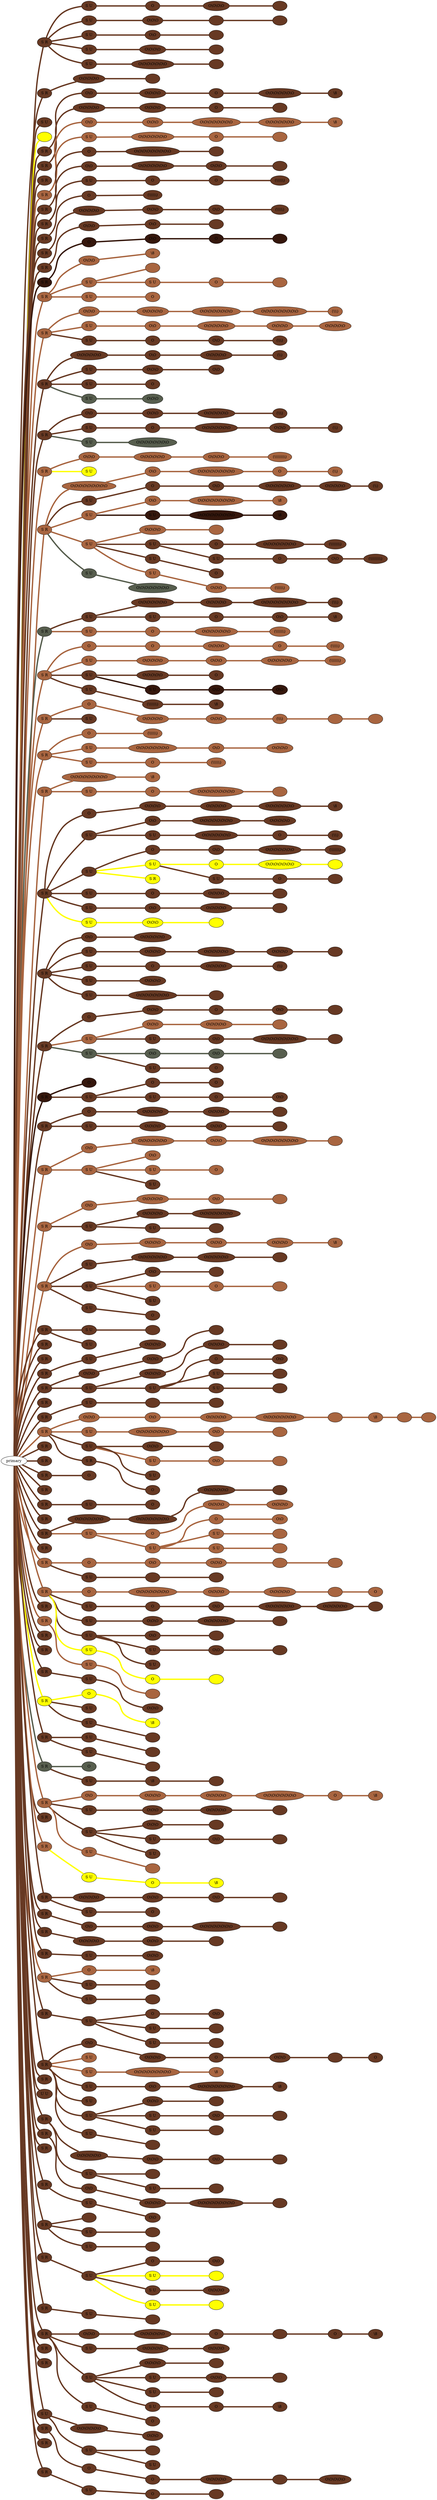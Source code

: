graph {
 graph [rankdir=LR]
"primary" -- "1" [penwidth=5,color="#673923"]
"1" [label="S R", style=filled, fillcolor="#673923"]
"1" -- "1s1" [penwidth=5,color="#673923"]
"1s1" [label="S U", style=filled, fillcolor="#673923"]
"1s1" -- "1s1:0" [penwidth=5,color="#673923"]
"1s1:0" [label="O", style=filled, fillcolor="#673923"]
"1s1:0" -- "1s1:1" [penwidth=5,color="#673923"]
"1s1:1" [label="O\\O\\O\\O", style=filled, fillcolor="#673923"]
"1s1:1" -- "1s1:2" [penwidth=5,color="#673923"]
"1s1:2" [label="", style=filled, fillcolor="#673923"]
"1" -- "1s2" [penwidth=5,color="#673923"]
"1s2" [label="S U", style=filled, fillcolor="#673923"]
"1s2" -- "1s2:0" [penwidth=5,color="#673923"]
"1s2:0" [label="O\\O\\O", style=filled, fillcolor="#673923"]
"1s2:0" -- "1s2:1" [penwidth=5,color="#673923"]
"1s2:1" [label="", style=filled, fillcolor="#673923"]
"1s2:1" -- "1s2:2" [penwidth=5,color="#673923"]
"1s2:2" [label="", style=filled, fillcolor="#673923"]
"1" -- "1s3" [penwidth=5,color="#673923"]
"1s3" [label="S U", style=filled, fillcolor="#673923"]
"1s3" -- "1s3:0" [penwidth=5,color="#673923"]
"1s3:0" [label="O\\O", style=filled, fillcolor="#673923"]
"1s3:0" -- "1s3:1" [penwidth=5,color="#673923"]
"1s3:1" [label="", style=filled, fillcolor="#673923"]
"1" -- "1s4" [penwidth=5,color="#673923"]
"1s4" [label="S U", style=filled, fillcolor="#673923"]
"1s4" -- "1s4:0" [penwidth=5,color="#673923"]
"1s4:0" [label="O\\O\\O\\O", style=filled, fillcolor="#673923"]
"1s4:0" -- "1s4:1" [penwidth=5,color="#673923"]
"1s4:1" [label="", style=filled, fillcolor="#673923"]
"1" -- "1s5" [penwidth=5,color="#673923"]
"1s5" [label="S U", style=filled, fillcolor="#673923"]
"1s5" -- "1s5:0" [penwidth=5,color="#673923"]
"1s5:0" [label="O\\O\\O\\O\\O\\O\\O", style=filled, fillcolor="#673923"]
"1s5:0" -- "1s5:1" [penwidth=5,color="#673923"]
"1s5:1" [label="", style=filled, fillcolor="#673923"]
"primary" -- "2" [penwidth=5,color="#673923"]
"2" [label="S R", style=filled, fillcolor="#673923"]
"2" -- "2:0" [penwidth=5,color="#673923"]
"2:0" [label="O\\O\\O\\O\\O", style=filled, fillcolor="#673923"]
"2:0" -- "2:1" [penwidth=5,color="#673923"]
"2:1" [label="", style=filled, fillcolor="#673923"]
"primary" -- "3" [penwidth=5,color="#673923"]
"3" [label="S U", style=filled, fillcolor="#673923"]
"primary" -- "K1" [penwidth=5,color=yellow]
"K1" [label=" ", style=filled, fillcolor=yellow]
"primary" -- "4" [penwidth=5,color="#673923"]
"4" [label="S R", style=filled, fillcolor="#673923"]
"4" -- "4:0" [penwidth=5,color="#673923"]
"4:0" [label="O\\O", style=filled, fillcolor="#673923"]
"4:0" -- "4:1" [penwidth=5,color="#673923"]
"4:1" [label="O\\O\\O\\O", style=filled, fillcolor="#673923"]
"4:1" -- "4:2" [penwidth=5,color="#673923"]
"4:2" [label="O", style=filled, fillcolor="#673923"]
"4:2" -- "4:3" [penwidth=5,color="#673923"]
"4:3" [label="O\\O\\O\\O\\O\\O\\O", style=filled, fillcolor="#673923"]
"4:3" -- "4:4" [penwidth=5,color="#673923"]
"4:4" [label="\\8", style=filled, fillcolor="#673923"]
"primary" -- "5" [penwidth=5,color="#673923"]
"5" [label="S R", style=filled, fillcolor="#673923"]
"5" -- "5:0" [penwidth=5,color="#673923"]
"5:0" [label="O\\O\\O\\O\\O", style=filled, fillcolor="#673923"]
"5:0" -- "5:1" [penwidth=5,color="#673923"]
"5:1" [label="O\\O\\O\\O", style=filled, fillcolor="#673923"]
"5:1" -- "5:2" [penwidth=5,color="#673923"]
"5:2" [label="O", style=filled, fillcolor="#673923"]
"5:2" -- "5:3" [penwidth=5,color="#673923"]
"5:3" [label="", style=filled, fillcolor="#673923"]
"primary" -- "6" [penwidth=5,color="#673923"]
"6" [label="S R", style=filled, fillcolor="#673923"]
"primary" -- "7" [penwidth=5,color="#A86540"]
"7" [label="S R", style=filled, fillcolor="#A86540"]
"7" -- "7:0" [penwidth=5,color="#A86540"]
"7:0" [label="O\\O", style=filled, fillcolor="#A86540"]
"7:0" -- "7:1" [penwidth=5,color="#A86540"]
"7:1" [label="O\\O\\O", style=filled, fillcolor="#A86540"]
"7:1" -- "7:2" [penwidth=5,color="#A86540"]
"7:2" [label="O\\O\\O\\O\\O\\O\\O\\O", style=filled, fillcolor="#A86540"]
"7:2" -- "7:3" [penwidth=5,color="#A86540"]
"7:3" [label="O\\O\\O\\O\\O\\O\\O", style=filled, fillcolor="#A86540"]
"7:3" -- "7:4" [penwidth=5,color="#A86540"]
"7:4" [label="\\8", style=filled, fillcolor="#A86540"]
"7" -- "7s1" [penwidth=5,color="#A86540"]
"7s1" [label="S U", style=filled, fillcolor="#A86540"]
"7s1" -- "7s1:0" [penwidth=5,color="#A86540"]
"7s1:0" [label="O\\O\\O\\O\\O\\O\\O", style=filled, fillcolor="#A86540"]
"7s1:0" -- "7s1:1" [penwidth=5,color="#A86540"]
"7s1:1" [label="O", style=filled, fillcolor="#A86540"]
"7s1:1" -- "7s1:2" [penwidth=5,color="#A86540"]
"7s1:2" [label="", style=filled, fillcolor="#A86540"]
"primary" -- "8" [penwidth=5,color="#673923"]
"8" [label="S R", style=filled, fillcolor="#673923"]
"8" -- "8:0" [penwidth=5,color="#673923"]
"8:0" [label="O", style=filled, fillcolor="#673923"]
"8:0" -- "8:1" [penwidth=5,color="#673923"]
"8:1" [label="O\\O\\O\\O\\O\\O\\O\\O\\O", style=filled, fillcolor="#673923"]
"8:1" -- "8:2" [penwidth=5,color="#673923"]
"8:2" [label="", style=filled, fillcolor="#673923"]
"primary" -- "9" [penwidth=5,color="#673923"]
"9" [label="S R", style=filled, fillcolor="#673923"]
"9" -- "9:0" [penwidth=5,color="#673923"]
"9:0" [label="O\\O", style=filled, fillcolor="#673923"]
"9:0" -- "9:1" [penwidth=5,color="#673923"]
"9:1" [label="O\\O\\O\\O\\O\\O\\O", style=filled, fillcolor="#673923"]
"9:1" -- "9:2" [penwidth=5,color="#673923"]
"9:2" [label="O\\O\\O", style=filled, fillcolor="#673923"]
"9:2" -- "9:3" [penwidth=5,color="#673923"]
"9:3" [label="", style=filled, fillcolor="#673923"]
"9" -- "9s1" [penwidth=5,color="#673923"]
"9s1" [label="S U", style=filled, fillcolor="#673923"]
"9s1" -- "9s1:0" [penwidth=5,color="#673923"]
"9s1:0" [label="O", style=filled, fillcolor="#673923"]
"9s1:0" -- "9s1:1" [penwidth=5,color="#673923"]
"9s1:1" [label="O", style=filled, fillcolor="#673923"]
"9s1:1" -- "9s1:2" [penwidth=5,color="#673923"]
"9s1:2" [label="(\\\\\\\\\\\\)", style=filled, fillcolor="#673923"]
"primary" -- "10" [penwidth=5,color="#673923"]
"10" [label="S R", style=filled, fillcolor="#673923"]
"10" -- "10:0" [penwidth=5,color="#673923"]
"10:0" [label="O", style=filled, fillcolor="#673923"]
"10:0" -- "10:1" [penwidth=5,color="#673923"]
"10:1" [label="(\\\\\\\\\\\\)", style=filled, fillcolor="#673923"]
"primary" -- "11" [penwidth=5,color="#673923"]
"11" [label="S R", style=filled, fillcolor="#673923"]
"11" -- "11:0" [penwidth=5,color="#673923"]
"11:0" [label="O\\O\\O\\O\\O", style=filled, fillcolor="#673923"]
"11:0" -- "11:1" [penwidth=5,color="#673923"]
"11:1" [label="O\\O\\O", style=filled, fillcolor="#673923"]
"11:1" -- "11:2" [penwidth=5,color="#673923"]
"11:2" [label="O\\O", style=filled, fillcolor="#673923"]
"11:2" -- "11:3" [penwidth=5,color="#673923"]
"11:3" [label="(\\\\\\\\\\)", style=filled, fillcolor="#673923"]
"primary" -- "12" [penwidth=5,color="#673923"]
"12" [label="S R", style=filled, fillcolor="#673923"]
"12" -- "12:0" [penwidth=5,color="#673923"]
"12:0" [label="O\\O\\O", style=filled, fillcolor="#673923"]
"12:0" -- "12:1" [penwidth=5,color="#673923"]
"12:1" [label="O\\O", style=filled, fillcolor="#673923"]
"12:1" -- "12:2" [penwidth=5,color="#673923"]
"12:2" [label="", style=filled, fillcolor="#673923"]
"primary" -- "13" [penwidth=5,color="#35170C"]
"13" [label="S R", style=filled, fillcolor="#35170C"]
"13" -- "13:0" [penwidth=5,color="#35170C"]
"13:0" [label="O", style=filled, fillcolor="#35170C"]
"13:0" -- "13:1" [penwidth=5,color="#35170C"]
"13:1" [label="O\\O", style=filled, fillcolor="#35170C"]
"13:1" -- "13:2" [penwidth=5,color="#35170C"]
"13:2" [label="O", style=filled, fillcolor="#35170C"]
"13:2" -- "13:3" [penwidth=5,color="#35170C"]
"13:3" [label="", style=filled, fillcolor="#35170C"]
"primary" -- "14" [penwidth=5,color="#A86540"]
"14" [label="S R", style=filled, fillcolor="#A86540"]
"14" -- "14:0" [penwidth=5,color="#A86540"]
"14:0" [label="O\\O\\O", style=filled, fillcolor="#A86540"]
"14:0" -- "14:1" [penwidth=5,color="#A86540"]
"14:1" [label="\\8", style=filled, fillcolor="#A86540"]
"14" -- "14s1" [penwidth=5,color="#A86540"]
"14s1" [label="S U", style=filled, fillcolor="#A86540"]
"14s1" -- "14s1:0" [penwidth=5,color="#A86540"]
"14s1:0" [label="", style=filled, fillcolor="#A86540"]
"14s1" -- "14s1s1" [penwidth=5,color="#A86540"]
"14s1s1" [label="S U", style=filled, fillcolor="#A86540"]
"14s1s1" -- "14s1s1:0" [penwidth=5,color="#A86540"]
"14s1s1:0" [label="O", style=filled, fillcolor="#A86540"]
"14s1s1:0" -- "14s1s1:1" [penwidth=5,color="#A86540"]
"14s1s1:1" [label="", style=filled, fillcolor="#A86540"]
"14" -- "14s2" [penwidth=5,color="#A86540"]
"14s2" [label="S U", style=filled, fillcolor="#A86540"]
"14s2" -- "14s2:0" [penwidth=5,color="#A86540"]
"14s2:0" [label="O", style=filled, fillcolor="#A86540"]
"primary" -- "15" [penwidth=5,color="#A86540"]
"15" [label="S R", style=filled, fillcolor="#A86540"]
"15" -- "15:0" [penwidth=5,color="#A86540"]
"15:0" [label="O\\O\\O", style=filled, fillcolor="#A86540"]
"15:0" -- "15:1" [penwidth=5,color="#A86540"]
"15:1" [label="O\\O\\O\\O\\O", style=filled, fillcolor="#A86540"]
"15:1" -- "15:2" [penwidth=5,color="#A86540"]
"15:2" [label="O\\O\\O\\O\\O\\O\\O\\O", style=filled, fillcolor="#A86540"]
"15:2" -- "15:3" [penwidth=5,color="#A86540"]
"15:3" [label="O\\O\\O\\O\\O\\O\\O\\O\\O", style=filled, fillcolor="#A86540"]
"15:3" -- "15:4" [penwidth=5,color="#A86540"]
"15:4" [label="(\\\\\\)", style=filled, fillcolor="#A86540"]
"15" -- "15s1" [penwidth=5,color="#A86540"]
"15s1" [label="S U", style=filled, fillcolor="#A86540"]
"15s1" -- "15s1:0" [penwidth=5,color="#A86540"]
"15s1:0" [label="O\\O", style=filled, fillcolor="#A86540"]
"15s1:0" -- "15s1:1" [penwidth=5,color="#A86540"]
"15s1:1" [label="O\\O\\O\\O\\O\\O", style=filled, fillcolor="#A86540"]
"15s1:1" -- "15s1:2" [penwidth=5,color="#A86540"]
"15s1:2" [label="O\\O\\O\\O", style=filled, fillcolor="#A86540"]
"15s1:2" -- "15s1:3" [penwidth=5,color="#A86540"]
"15s1:3" [label="O\\O\\O\\O\\O", style=filled, fillcolor="#A86540"]
"15" -- "15s2" [penwidth=5,color="#673923"]
"15s2" [label="S U", style=filled, fillcolor="#673923"]
"15s2" -- "15s2:0" [penwidth=5,color="#673923"]
"15s2:0" [label="O", style=filled, fillcolor="#673923"]
"15s2:0" -- "15s2:1" [penwidth=5,color="#673923"]
"15s2:1" [label="O\\O", style=filled, fillcolor="#673923"]
"15s2:1" -- "15s2:2" [penwidth=5,color="#673923"]
"15s2:2" [label="(\\\\\\)", style=filled, fillcolor="#673923"]
"primary" -- "16" [penwidth=5,color="#673923"]
"16" [label="S R", style=filled, fillcolor="#673923"]
"16" -- "16:0" [penwidth=5,color="#673923"]
"16:0" [label="O\\O\\O\\O\\O\\O", style=filled, fillcolor="#673923"]
"16:0" -- "16:1" [penwidth=5,color="#673923"]
"16:1" [label="O\\O", style=filled, fillcolor="#673923"]
"16:1" -- "16:2" [penwidth=5,color="#673923"]
"16:2" [label="O\\O\\O\\O\\O", style=filled, fillcolor="#673923"]
"16:2" -- "16:3" [penwidth=5,color="#673923"]
"16:3" [label="(\\\\)", style=filled, fillcolor="#673923"]
"16" -- "16s1" [penwidth=5,color="#673923"]
"16s1" [label="S U", style=filled, fillcolor="#673923"]
"16s1" -- "16s1:0" [penwidth=5,color="#673923"]
"16s1:0" [label="O\\O\\O", style=filled, fillcolor="#673923"]
"16s1:0" -- "16s1:1" [penwidth=5,color="#673923"]
"16s1:1" [label="O\\O", style=filled, fillcolor="#673923"]
"16" -- "16s2" [penwidth=5,color="#673923"]
"16s2" [label="S U", style=filled, fillcolor="#673923"]
"16s2" -- "16s2:0" [penwidth=5,color="#673923"]
"16s2:0" [label="O", style=filled, fillcolor="#673923"]
"16" -- "16s3" [penwidth=5,color="#575E4E"]
"16s3" [label="S U", style=filled, fillcolor="#575E4E"]
"16s3" -- "16s3:0" [penwidth=5,color="#575E4E"]
"16s3:0" [label="O\\O\\O", style=filled, fillcolor="#575E4E"]
"primary" -- "17" [penwidth=5,color="#673923"]
"17" [label="S R", style=filled, fillcolor="#673923"]
"17" -- "17:0" [penwidth=5,color="#673923"]
"17:0" [label="O\\O", style=filled, fillcolor="#673923"]
"17:0" -- "17:1" [penwidth=5,color="#673923"]
"17:1" [label="O\\O\\O", style=filled, fillcolor="#673923"]
"17:1" -- "17:2" [penwidth=5,color="#673923"]
"17:2" [label="O\\O\\O\\O\\O\\O", style=filled, fillcolor="#673923"]
"17:2" -- "17:3" [penwidth=5,color="#673923"]
"17:3" [label="(\\\\\\)", style=filled, fillcolor="#673923"]
"17" -- "17s1" [penwidth=5,color="#673923"]
"17s1" [label="S U", style=filled, fillcolor="#673923"]
"17s1" -- "17s1:0" [penwidth=5,color="#673923"]
"17s1:0" [label="O", style=filled, fillcolor="#673923"]
"17s1:0" -- "17s1:1" [penwidth=5,color="#673923"]
"17s1:1" [label="O\\O\\O\\O\\O\\O\\O", style=filled, fillcolor="#673923"]
"17s1:1" -- "17s1:2" [penwidth=5,color="#673923"]
"17s1:2" [label="O\\O\\O", style=filled, fillcolor="#673923"]
"17s1:2" -- "17s1:3" [penwidth=5,color="#673923"]
"17s1:3" [label="(\\\\)", style=filled, fillcolor="#673923"]
"17" -- "17s2" [penwidth=5,color="#575E4E"]
"17s2" [label="S U", style=filled, fillcolor="#575E4E"]
"17s2" -- "17s2:0" [penwidth=5,color="#575E4E"]
"17s2:0" [label="O\\O\\O\\O\\O\\O\\O\\O", style=filled, fillcolor="#575E4E"]
"primary" -- "18" [penwidth=5,color="#A86540"]
"18" [label="S R", style=filled, fillcolor="#A86540"]
"18" -- "18:0" [penwidth=5,color="#A86540"]
"18:0" [label="O\\O\\O", style=filled, fillcolor="#A86540"]
"18:0" -- "18:1" [penwidth=5,color="#A86540"]
"18:1" [label="O\\O\\O\\O\\O\\O", style=filled, fillcolor="#A86540"]
"18:1" -- "18:2" [penwidth=5,color="#A86540"]
"18:2" [label="O\\O\\O\\O", style=filled, fillcolor="#A86540"]
"18:2" -- "18:3" [penwidth=5,color="#A86540"]
"18:3" [label="(\\\\\\\\\\\\\\\\\\)", style=filled, fillcolor="#A86540"]
"18" -- "18s1" [penwidth=5,color=yellow]
"18s1" [label="S U", style=filled, fillcolor=yellow]
"primary" -- "19" [penwidth=5,color="#A86540"]
"19" [label="S R", style=filled, fillcolor="#A86540"]
"19" -- "19:0" [penwidth=5,color="#A86540"]
"19:0" [label="O\\O\\O\\O\\O\\O\\O\\O\\O", style=filled, fillcolor="#A86540"]
"19:0" -- "19:1" [penwidth=5,color="#A86540"]
"19:1" [label="O\\O", style=filled, fillcolor="#A86540"]
"19:1" -- "19:2" [penwidth=5,color="#A86540"]
"19:2" [label="O\\O\\O\\O\\O\\O\\O\\O\\O", style=filled, fillcolor="#A86540"]
"19:2" -- "19:3" [penwidth=5,color="#A86540"]
"19:3" [label="O", style=filled, fillcolor="#A86540"]
"19:3" -- "19:4" [penwidth=5,color="#A86540"]
"19:4" [label="(\\\\)", style=filled, fillcolor="#A86540"]
"19" -- "19s1" [penwidth=5,color="#673923"]
"19s1" [label="S U", style=filled, fillcolor="#673923"]
"19s1" -- "19s1:0" [penwidth=5,color="#673923"]
"19s1:0" [label="O", style=filled, fillcolor="#673923"]
"19s1:0" -- "19s1:1" [penwidth=5,color="#673923"]
"19s1:1" [label="O\\O", style=filled, fillcolor="#673923"]
"19s1:1" -- "19s1:2" [penwidth=5,color="#673923"]
"19s1:2" [label="O\\O\\O\\O\\O\\O\\O", style=filled, fillcolor="#673923"]
"19s1:2" -- "19s1:3" [penwidth=5,color="#673923"]
"19s1:3" [label="O\\O\\O\\O\\O", style=filled, fillcolor="#673923"]
"19s1:3" -- "19s1:4" [penwidth=5,color="#673923"]
"19s1:4" [label="(\\\\)", style=filled, fillcolor="#673923"]
"19" -- "19s2" [penwidth=5,color="#A86540"]
"19s2" [label="S U", style=filled, fillcolor="#A86540"]
"19s2" -- "19s2:0" [penwidth=5,color="#A86540"]
"19s2:0" [label="O\\O", style=filled, fillcolor="#A86540"]
"19s2:0" -- "19s2:1" [penwidth=5,color="#A86540"]
"19s2:1" [label="O\\O\\O\\O\\O\\O\\O\\O\\O", style=filled, fillcolor="#A86540"]
"19s2:1" -- "19s2:2" [penwidth=5,color="#A86540"]
"19s2:2" [label="\\8", style=filled, fillcolor="#A86540"]
"19s2" -- "19s2s1" [penwidth=5,color="#35170C"]
"19s2s1" [label="S U", style=filled, fillcolor="#35170C"]
"19s2s1" -- "19s2s1:0" [penwidth=5,color="#35170C"]
"19s2s1:0" [label="O\\O\\O\\O\\O\\O\\O\\O\\O", style=filled, fillcolor="#35170C"]
"19s2s1:0" -- "19s2s1:1" [penwidth=5,color="#35170C"]
"19s2s1:1" [label="\\8", style=filled, fillcolor="#35170C"]
"19" -- "19s3" [penwidth=5,color="#A86540"]
"19s3" [label="S U", style=filled, fillcolor="#A86540"]
"19s3" -- "19s3:0" [penwidth=5,color="#A86540"]
"19s3:0" [label="O\\O\\O\\O", style=filled, fillcolor="#A86540"]
"19s3:0" -- "19s3:1" [penwidth=5,color="#A86540"]
"19s3:1" [label="", style=filled, fillcolor="#A86540"]
"19s3" -- "19s3s1" [penwidth=5,color="#673923"]
"19s3s1" [label="S U", style=filled, fillcolor="#673923"]
"19s3s1" -- "19s3s1:0" [penwidth=5,color="#673923"]
"19s3s1:0" [label="O", style=filled, fillcolor="#673923"]
"19s3s1:0" -- "19s3s1:1" [penwidth=5,color="#673923"]
"19s3s1:1" [label="O\\O\\O\\O\\O\\O\\O\\O", style=filled, fillcolor="#673923"]
"19s3s1:1" -- "19s3s1:2" [penwidth=5,color="#673923"]
"19s3s1:2" [label="(\\\\\\\\\\\\\\\\)", style=filled, fillcolor="#673923"]
"19s3s1" -- "19s3s1s1" [penwidth=5,color="#673923"]
"19s3s1s1" [label="S U", style=filled, fillcolor="#673923"]
"19s3s1s1" -- "19s3s1s1:0" [penwidth=5,color="#673923"]
"19s3s1s1:0" [label="O", style=filled, fillcolor="#673923"]
"19s3s1s1:0" -- "19s3s1s1:1" [penwidth=5,color="#673923"]
"19s3s1s1:1" [label="O\\O", style=filled, fillcolor="#673923"]
"19s3s1s1:1" -- "19s3s1s1:2" [penwidth=5,color="#673923"]
"19s3s1s1:2" [label="(\\\\\\\\\\\\\\\\\\)", style=filled, fillcolor="#673923"]
"19s3" -- "19s3s2" [penwidth=5,color="#673923"]
"19s3s2" [label="S U", style=filled, fillcolor="#673923"]
"19s3s2" -- "19s3s2:0" [penwidth=5,color="#673923"]
"19s3s2:0" [label="O", style=filled, fillcolor="#673923"]
"19s3" -- "19s3s3" [penwidth=5,color="#A86540"]
"19s3s3" [label="S U", style=filled, fillcolor="#A86540"]
"19s3s3" -- "19s3s3:0" [penwidth=5,color="#A86540"]
"19s3s3:0" [label="O\\O\\O", style=filled, fillcolor="#A86540"]
"19s3s3:0" -- "19s3s3:1" [penwidth=5,color="#A86540"]
"19s3s3:1" [label="(\\\\\\\\\\\\)", style=filled, fillcolor="#A86540"]
"19" -- "19s4" [penwidth=5,color="#575E4E"]
"19s4" [label="S U", style=filled, fillcolor="#575E4E"]
"19s4" -- "19s4:0" [penwidth=5,color="#575E4E"]
"19s4:0" [label="O\\O\\O\\O\\O\\O\\O\\O", style=filled, fillcolor="#575E4E"]
"primary" -- "20" [penwidth=5,color="#575E4E"]
"20" [label="S R", style=filled, fillcolor="#575E4E"]
"20" -- "20s1" [penwidth=5,color="#673923"]
"20s1" [label="S U", style=filled, fillcolor="#673923"]
"20s1" -- "20s1:0" [penwidth=5,color="#673923"]
"20s1:0" [label="O\\O\\O\\O\\O\\O\\O", style=filled, fillcolor="#673923"]
"20s1:0" -- "20s1:1" [penwidth=5,color="#673923"]
"20s1:1" [label="O\\O\\O\\O\\O", style=filled, fillcolor="#673923"]
"20s1:1" -- "20s1:2" [penwidth=5,color="#673923"]
"20s1:2" [label="O\\O\\O\\O\\O\\O\\O\\O\\O", style=filled, fillcolor="#673923"]
"20s1:2" -- "20s1:3" [penwidth=5,color="#673923"]
"20s1:3" [label="(\\\\\\)", style=filled, fillcolor="#673923"]
"20s1" -- "20s1s1" [penwidth=5,color="#673923"]
"20s1s1" [label="S U", style=filled, fillcolor="#673923"]
"20s1s1" -- "20s1s1:0" [penwidth=5,color="#673923"]
"20s1s1:0" [label="O", style=filled, fillcolor="#673923"]
"20s1s1:0" -- "20s1s1:1" [penwidth=5,color="#673923"]
"20s1s1:1" [label="O\\O", style=filled, fillcolor="#673923"]
"20s1s1:1" -- "20s1s1:2" [penwidth=5,color="#673923"]
"20s1s1:2" [label="\\8", style=filled, fillcolor="#673923"]
"20" -- "20s2" [penwidth=5,color="#A86540"]
"20s2" [label="S U", style=filled, fillcolor="#A86540"]
"20s2" -- "20s2:0" [penwidth=5,color="#A86540"]
"20s2:0" [label="O", style=filled, fillcolor="#A86540"]
"20s2:0" -- "20s2:1" [penwidth=5,color="#A86540"]
"20s2:1" [label="O\\O\\O\\O\\O\\O\\O", style=filled, fillcolor="#A86540"]
"20s2:1" -- "20s2:2" [penwidth=5,color="#A86540"]
"20s2:2" [label="(\\\\\\\\\\\\\\)", style=filled, fillcolor="#A86540"]
"primary" -- "21" [penwidth=5,color="#A86540"]
"21" [label="S R", style=filled, fillcolor="#A86540"]
"21" -- "21:0" [penwidth=5,color="#A86540"]
"21:0" [label="O", style=filled, fillcolor="#A86540"]
"21:0" -- "21:1" [penwidth=5,color="#A86540"]
"21:1" [label="O", style=filled, fillcolor="#A86540"]
"21:1" -- "21:2" [penwidth=5,color="#A86540"]
"21:2" [label="O\\O\\O\\O", style=filled, fillcolor="#A86540"]
"21:2" -- "21:3" [penwidth=5,color="#A86540"]
"21:3" [label="O", style=filled, fillcolor="#A86540"]
"21:3" -- "21:4" [penwidth=5,color="#A86540"]
"21:4" [label="(\\\\\\\\\\)", style=filled, fillcolor="#A86540"]
"21" -- "21s1" [penwidth=5,color="#A86540"]
"21s1" [label="S U", style=filled, fillcolor="#A86540"]
"21s1" -- "21s1:0" [penwidth=5,color="#A86540"]
"21s1:0" [label="O\\O\\O\\O\\O", style=filled, fillcolor="#A86540"]
"21s1:0" -- "21s1:1" [penwidth=5,color="#A86540"]
"21s1:1" [label="O\\O\\O", style=filled, fillcolor="#A86540"]
"21s1:1" -- "21s1:2" [penwidth=5,color="#A86540"]
"21s1:2" [label="O\\O\\O\\O\\O\\O", style=filled, fillcolor="#A86540"]
"21s1:2" -- "21s1:3" [penwidth=5,color="#A86540"]
"21s1:3" [label="(\\\\\\\\\\\\\\)", style=filled, fillcolor="#A86540"]
"21" -- "21s2" [penwidth=5,color="#673923"]
"21s2" [label="S U", style=filled, fillcolor="#673923"]
"21s2" -- "21s2:0" [penwidth=5,color="#673923"]
"21s2:0" [label="O\\O\\O\\O\\O", style=filled, fillcolor="#673923"]
"21s2:0" -- "21s2:1" [penwidth=5,color="#673923"]
"21s2:1" [label="O", style=filled, fillcolor="#673923"]
"21s2" -- "21s2s1" [penwidth=5,color="#35170C"]
"21s2s1" [label="S U", style=filled, fillcolor="#35170C"]
"21s2s1" -- "21s2s1:0" [penwidth=5,color="#35170C"]
"21s2s1:0" [label="O\\O", style=filled, fillcolor="#35170C"]
"21s2s1:0" -- "21s2s1:1" [penwidth=5,color="#35170C"]
"21s2s1:1" [label="O\\O", style=filled, fillcolor="#35170C"]
"21" -- "21s3" [penwidth=5,color="#673923"]
"21s3" [label="S U", style=filled, fillcolor="#673923"]
"21s3" -- "21s3:0" [penwidth=5,color="#673923"]
"21s3:0" [label="(\\\\\\\\\\\\\\)", style=filled, fillcolor="#673923"]
"21s3:0" -- "21s3:1" [penwidth=5,color="#673923"]
"21s3:1" [label="\\8", style=filled, fillcolor="#673923"]
"primary" -- "22" [penwidth=5,color="#A86540"]
"22" [label="S R", style=filled, fillcolor="#A86540"]
"22" -- "22:0" [penwidth=5,color="#A86540"]
"22:0" [label="O", style=filled, fillcolor="#A86540"]
"22:0" -- "22:1" [penwidth=5,color="#A86540"]
"22:1" [label="O\\O\\O\\O\\O", style=filled, fillcolor="#A86540"]
"22:1" -- "22:2" [penwidth=5,color="#A86540"]
"22:2" [label="O\\O\\O", style=filled, fillcolor="#A86540"]
"22:2" -- "22:3" [penwidth=5,color="#A86540"]
"22:3" [label="(\\\\\\)", style=filled, fillcolor="#A86540"]
"22:3" -- "22:4" [penwidth=5,color="#A86540"]
"22:4" [label="", style=filled, fillcolor="#A86540"]
"22:4" -- "22:5" [penwidth=5,color="#A86540"]
"22:5" [label="", style=filled, fillcolor="#A86540"]
"22" -- "22s1" [penwidth=5,color="#673923"]
"22s1" [label="S U", style=filled, fillcolor="#673923"]
"primary" -- "23" [penwidth=5,color="#A86540"]
"23" [label="S R", style=filled, fillcolor="#A86540"]
"23" -- "23:0" [penwidth=5,color="#A86540"]
"23:0" [label="O", style=filled, fillcolor="#A86540"]
"23:0" -- "23:1" [penwidth=5,color="#A86540"]
"23:1" [label="(\\\\\\\\\\\\)", style=filled, fillcolor="#A86540"]
"23" -- "23s1" [penwidth=5,color="#A86540"]
"23s1" [label="S U", style=filled, fillcolor="#A86540"]
"23s1" -- "23s1:0" [penwidth=5,color="#A86540"]
"23s1:0" [label="O\\O\\O\\O\\O\\O\\O\\O", style=filled, fillcolor="#A86540"]
"23s1:0" -- "23s1:1" [penwidth=5,color="#A86540"]
"23s1:1" [label="O\\O", style=filled, fillcolor="#A86540"]
"23s1:1" -- "23s1:2" [penwidth=5,color="#A86540"]
"23s1:2" [label="O\\O\\O\\O", style=filled, fillcolor="#A86540"]
"23" -- "23s2" [penwidth=5,color="#A86540"]
"23s2" [label="S U", style=filled, fillcolor="#A86540"]
"23s2" -- "23s2:0" [penwidth=5,color="#A86540"]
"23s2:0" [label="O", style=filled, fillcolor="#A86540"]
"23s2:0" -- "23s2:1" [penwidth=5,color="#A86540"]
"23s2:1" [label="(\\\\\\\\\\\\)", style=filled, fillcolor="#A86540"]
"primary" -- "24" [penwidth=5,color="#A86540"]
"24" [label="S R", style=filled, fillcolor="#A86540"]
"24" -- "24:0" [penwidth=5,color="#A86540"]
"24:0" [label="O\\O\\O\\O\\O\\O\\O\\O\\O", style=filled, fillcolor="#A86540"]
"24:0" -- "24:1" [penwidth=5,color="#A86540"]
"24:1" [label="\\8", style=filled, fillcolor="#A86540"]
"24" -- "24s1" [penwidth=5,color="#A86540"]
"24s1" [label="S U", style=filled, fillcolor="#A86540"]
"24s1" -- "24s1:0" [penwidth=5,color="#A86540"]
"24s1:0" [label="O", style=filled, fillcolor="#A86540"]
"24s1:0" -- "24s1:1" [penwidth=5,color="#A86540"]
"24s1:1" [label="O\\O\\O\\O\\O\\O\\O\\O\\O", style=filled, fillcolor="#A86540"]
"24s1:1" -- "24s1:2" [penwidth=5,color="#A86540"]
"24s1:2" [label="", style=filled, fillcolor="#A86540"]
"primary" -- "25" [penwidth=5,color="#673923"]
"25" [label="S R", style=filled, fillcolor="#673923"]
"25" -- "25:0" [penwidth=5,color="#673923"]
"25:0" [label="O", style=filled, fillcolor="#673923"]
"25:0" -- "25:1" [penwidth=5,color="#673923"]
"25:1" [label="O\\O\\O\\O", style=filled, fillcolor="#673923"]
"25:1" -- "25:2" [penwidth=5,color="#673923"]
"25:2" [label="O\\O\\O\\O\\O", style=filled, fillcolor="#673923"]
"25:2" -- "25:3" [penwidth=5,color="#673923"]
"25:3" [label="O\\O\\O\\O\\O\\O\\O", style=filled, fillcolor="#673923"]
"25:3" -- "25:4" [penwidth=5,color="#673923"]
"25:4" [label="\\8", style=filled, fillcolor="#673923"]
"25" -- "25s1" [penwidth=5,color="#673923"]
"25s1" [label="S U", style=filled, fillcolor="#673923"]
"25s1" -- "25s1:0" [penwidth=5,color="#673923"]
"25s1:0" [label="O\\O", style=filled, fillcolor="#673923"]
"25s1:0" -- "25s1:1" [penwidth=5,color="#673923"]
"25s1:1" [label="O\\O\\O\\O\\O\\O\\O\\O", style=filled, fillcolor="#673923"]
"25s1:1" -- "25s1:2" [penwidth=5,color="#673923"]
"25s1:2" [label="O\\O\\O\\O\\O", style=filled, fillcolor="#673923"]
"25s1" -- "25s1s1" [penwidth=5,color="#673923"]
"25s1s1" [label="S U", style=filled, fillcolor="#673923"]
"25s1s1" -- "25s1s1:0" [penwidth=5,color="#673923"]
"25s1s1:0" [label="O\\O\\O\\O\\O\\O\\O", style=filled, fillcolor="#673923"]
"25s1s1:0" -- "25s1s1:1" [penwidth=5,color="#673923"]
"25s1s1:1" [label="O", style=filled, fillcolor="#673923"]
"25s1s1:1" -- "25s1s1:2" [penwidth=5,color="#673923"]
"25s1s1:2" [label="(\\\\\\)", style=filled, fillcolor="#673923"]
"25" -- "25s2" [penwidth=5,color="#673923"]
"25s2" [label="S U", style=filled, fillcolor="#673923"]
"25s2" -- "25s2:0" [penwidth=5,color="#673923"]
"25s2:0" [label="O", style=filled, fillcolor="#673923"]
"25s2:0" -- "25s2:1" [penwidth=5,color="#673923"]
"25s2:1" [label="O\\O", style=filled, fillcolor="#673923"]
"25s2:1" -- "25s2:2" [penwidth=5,color="#673923"]
"25s2:2" [label="O\\O\\O\\O\\O\\O\\O", style=filled, fillcolor="#673923"]
"25s2:2" -- "25s2:3" [penwidth=5,color="#673923"]
"25s2:3" [label="(\\\\\\\\\\\\\\)", style=filled, fillcolor="#673923"]
"25s2" -- "25s2s1" [penwidth=5,color=yellow]
"25s2s1" [label="S U", style=filled, fillcolor=yellow]
"25s2s1" -- "25s2s1:0" [penwidth=5,color=yellow]
"25s2s1:0" [label="O", style=filled, fillcolor=yellow]
"25s2s1:0" -- "25s2s1:1" [penwidth=5,color=yellow]
"25s2s1:1" [label="O\\O\\O\\O\\O\\O\\O", style=filled, fillcolor=yellow]
"25s2s1:1" -- "25s2s1:2" [penwidth=5,color=yellow]
"25s2s1:2" [label="", style=filled, fillcolor=yellow]
"25s2s1" -- "25s2s1s1" [penwidth=5,color="#673923"]
"25s2s1s1" [label="S U", style=filled, fillcolor="#673923"]
"25s2s1s1" -- "25s2s1s1:0" [penwidth=5,color="#673923"]
"25s2s1s1:0" [label="O", style=filled, fillcolor="#673923"]
"25s2s1s1:0" -- "25s2s1s1:1" [penwidth=5,color="#673923"]
"25s2s1s1:1" [label="", style=filled, fillcolor="#673923"]
"25s2" -- "25s2s2" [penwidth=5,color=yellow]
"25s2s2" [label="S R", style=filled, fillcolor=yellow]
"25" -- "25s3" [penwidth=5,color="#673923"]
"25s3" [label="S U", style=filled, fillcolor="#673923"]
"25s3" -- "25s3:0" [penwidth=5,color="#673923"]
"25s3:0" [label="O", style=filled, fillcolor="#673923"]
"25s3:0" -- "25s3:1" [penwidth=5,color="#673923"]
"25s3:1" [label="O\\O\\O\\O", style=filled, fillcolor="#673923"]
"25s3:1" -- "25s3:2" [penwidth=5,color="#673923"]
"25s3:2" [label="", style=filled, fillcolor="#673923"]
"25" -- "25s4" [penwidth=5,color="#673923"]
"25s4" [label="S U", style=filled, fillcolor="#673923"]
"25s4" -- "25s4:0" [penwidth=5,color="#673923"]
"25s4:0" [label="O\\O", style=filled, fillcolor="#673923"]
"25s4:0" -- "25s4:1" [penwidth=5,color="#673923"]
"25s4:1" [label="O\\O\\O\\O\\O", style=filled, fillcolor="#673923"]
"25s4:1" -- "25s4:2" [penwidth=5,color="#673923"]
"25s4:2" [label="", style=filled, fillcolor="#673923"]
"25" -- "25s5" [penwidth=5,color=yellow]
"25s5" [label="S U", style=filled, fillcolor=yellow]
"25s5" -- "25s5:0" [penwidth=5,color=yellow]
"25s5:0" [label="O\\O\\O", style=filled, fillcolor=yellow]
"25s5:0" -- "25s5:1" [penwidth=5,color=yellow]
"25s5:1" [label="", style=filled, fillcolor=yellow]
"primary" -- "26" [penwidth=5,color="#673923"]
"26" [label="S R", style=filled, fillcolor="#673923"]
"26" -- "26:0" [penwidth=5,color="#673923"]
"26:0" [label="O\\O", style=filled, fillcolor="#673923"]
"26:0" -- "26:1" [penwidth=5,color="#673923"]
"26:1" [label="O\\O\\O\\O\\O\\O", style=filled, fillcolor="#673923"]
"26" -- "26s1" [penwidth=5,color="#673923"]
"26s1" [label="S U", style=filled, fillcolor="#673923"]
"26s1" -- "26s1:0" [penwidth=5,color="#673923"]
"26s1:0" [label="O\\O\\O\\O", style=filled, fillcolor="#673923"]
"26s1:0" -- "26s1:1" [penwidth=5,color="#673923"]
"26s1:1" [label="O\\O\\O\\O\\O\\O", style=filled, fillcolor="#673923"]
"26s1:1" -- "26s1:2" [penwidth=5,color="#673923"]
"26s1:2" [label="O\\O\\O\\O", style=filled, fillcolor="#673923"]
"26s1:2" -- "26s1:3" [penwidth=5,color="#673923"]
"26s1:3" [label="", style=filled, fillcolor="#673923"]
"26" -- "26s2" [penwidth=5,color="#673923"]
"26s2" [label="S U", style=filled, fillcolor="#673923"]
"26s2" -- "26s2:0" [penwidth=5,color="#673923"]
"26s2:0" [label="O", style=filled, fillcolor="#673923"]
"26s2:0" -- "26s2:1" [penwidth=5,color="#673923"]
"26s2:1" [label="O\\O\\O\\O\\O", style=filled, fillcolor="#673923"]
"26s2:1" -- "26s2:2" [penwidth=5,color="#673923"]
"26s2:2" [label="(\\\\)", style=filled, fillcolor="#673923"]
"26" -- "26s3" [penwidth=5,color="#673923"]
"26s3" [label="S U", style=filled, fillcolor="#673923"]
"26s3" -- "26s3:0" [penwidth=5,color="#673923"]
"26s3:0" [label="O\\O\\O\\O", style=filled, fillcolor="#673923"]
"26" -- "26s4" [penwidth=5,color="#673923"]
"26s4" [label="S U", style=filled, fillcolor="#673923"]
"26s4" -- "26s4:0" [penwidth=5,color="#673923"]
"26s4:0" [label="O\\O\\O\\O\\O\\O\\O\\O", style=filled, fillcolor="#673923"]
"26s4:0" -- "26s4:1" [penwidth=5,color="#673923"]
"26s4:1" [label="", style=filled, fillcolor="#673923"]
"primary" -- "27" [penwidth=5,color="#673923"]
"27" [label="S R", style=filled, fillcolor="#673923"]
"27" -- "27:0" [penwidth=5,color="#673923"]
"27:0" [label="O", style=filled, fillcolor="#673923"]
"27:0" -- "27:1" [penwidth=5,color="#673923"]
"27:1" [label="O\\O\\O", style=filled, fillcolor="#673923"]
"27:1" -- "27:2" [penwidth=5,color="#673923"]
"27:2" [label="O", style=filled, fillcolor="#673923"]
"27:2" -- "27:3" [penwidth=5,color="#673923"]
"27:3" [label="O\\O", style=filled, fillcolor="#673923"]
"27:3" -- "27:4" [penwidth=5,color="#673923"]
"27:4" [label="", style=filled, fillcolor="#673923"]
"27" -- "27s1" [penwidth=5,color="#A86540"]
"27s1" [label="S U", style=filled, fillcolor="#A86540"]
"27s1" -- "27s1:0" [penwidth=5,color="#A86540"]
"27s1:0" [label="O\\O\\O", style=filled, fillcolor="#A86540"]
"27s1:0" -- "27s1:1" [penwidth=5,color="#A86540"]
"27s1:1" [label="O\\O\\O\\O\\O", style=filled, fillcolor="#A86540"]
"27s1:1" -- "27s1:2" [penwidth=5,color="#A86540"]
"27s1:2" [label="", style=filled, fillcolor="#A86540"]
"27s1" -- "27s1s1" [penwidth=5,color="#673923"]
"27s1s1" [label="S U", style=filled, fillcolor="#673923"]
"27s1s1" -- "27s1s1:0" [penwidth=5,color="#673923"]
"27s1s1:0" [label="O\\O", style=filled, fillcolor="#673923"]
"27s1s1:0" -- "27s1s1:1" [penwidth=5,color="#673923"]
"27s1s1:1" [label="O\\O\\O\\O\\O\\O\\O\\O\\O", style=filled, fillcolor="#673923"]
"27s1s1:1" -- "27s1s1:2" [penwidth=5,color="#673923"]
"27s1s1:2" [label="", style=filled, fillcolor="#673923"]
"27" -- "27s2" [penwidth=5,color="#575E4E"]
"27s2" [label="S U", style=filled, fillcolor="#575E4E"]
"27s2" -- "27s2:0" [penwidth=5,color="#575E4E"]
"27s2:0" [label="O\\O", style=filled, fillcolor="#575E4E"]
"27s2:0" -- "27s2:1" [penwidth=5,color="#575E4E"]
"27s2:1" [label="O\\O", style=filled, fillcolor="#575E4E"]
"27s2:1" -- "27s2:2" [penwidth=5,color="#575E4E"]
"27s2:2" [label="", style=filled, fillcolor="#575E4E"]
"27s2" -- "27s2s1" [penwidth=5,color="#673923"]
"27s2s1" [label="S U", style=filled, fillcolor="#673923"]
"27s2s1" -- "27s2s1:0" [penwidth=5,color="#673923"]
"27s2s1:0" [label="O", style=filled, fillcolor="#673923"]
"primary" -- "28" [penwidth=5,color="#35170C"]
"28" [label="S R", style=filled, fillcolor="#35170C"]
"28" -- "28:0" [penwidth=5,color="#35170C"]
"28:0" [label="O", style=filled, fillcolor="#35170C"]
"28" -- "28s1" [penwidth=5,color="#673923"]
"28s1" [label="S U", style=filled, fillcolor="#673923"]
"28s1" -- "28s1:0" [penwidth=5,color="#673923"]
"28s1:0" [label="O", style=filled, fillcolor="#673923"]
"28s1:0" -- "28s1:1" [penwidth=5,color="#673923"]
"28s1:1" [label="O", style=filled, fillcolor="#673923"]
"28s1" -- "28s1s1" [penwidth=5,color="#673923"]
"28s1s1" [label="S U", style=filled, fillcolor="#673923"]
"28s1s1" -- "28s1s1:0" [penwidth=5,color="#673923"]
"28s1s1:0" [label="O", style=filled, fillcolor="#673923"]
"28s1s1:0" -- "28s1s1:1" [penwidth=5,color="#673923"]
"28s1s1:1" [label="O\\O", style=filled, fillcolor="#673923"]
"primary" -- "29" [penwidth=5,color="#673923"]
"29" [label="S R", style=filled, fillcolor="#673923"]
"29" -- "29:0" [penwidth=5,color="#673923"]
"29:0" [label="O", style=filled, fillcolor="#673923"]
"29:0" -- "29:1" [penwidth=5,color="#673923"]
"29:1" [label="O\\O\\O\\O\\O", style=filled, fillcolor="#673923"]
"29:1" -- "29:2" [penwidth=5,color="#673923"]
"29:2" [label="O\\O\\O\\O", style=filled, fillcolor="#673923"]
"29:2" -- "29:3" [penwidth=5,color="#673923"]
"29:3" [label="", style=filled, fillcolor="#673923"]
"29" -- "29s1" [penwidth=5,color="#673923"]
"29s1" [label="S U", style=filled, fillcolor="#673923"]
"29s1" -- "29s1:0" [penwidth=5,color="#673923"]
"29s1:0" [label="O\\O\\O\\O", style=filled, fillcolor="#673923"]
"29s1:0" -- "29s1:1" [penwidth=5,color="#673923"]
"29s1:1" [label="O\\O\\O", style=filled, fillcolor="#673923"]
"29s1:1" -- "29s1:2" [penwidth=5,color="#673923"]
"29s1:2" [label="", style=filled, fillcolor="#673923"]
"primary" -- "30" [penwidth=5,color="#A86540"]
"30" [label="S R", style=filled, fillcolor="#A86540"]
"30" -- "30:0" [penwidth=5,color="#A86540"]
"30:0" [label="O\\O", style=filled, fillcolor="#A86540"]
"30:0" -- "30:1" [penwidth=5,color="#A86540"]
"30:1" [label="O\\O\\O\\O\\O\\O\\O", style=filled, fillcolor="#A86540"]
"30:1" -- "30:2" [penwidth=5,color="#A86540"]
"30:2" [label="O\\O\\O", style=filled, fillcolor="#A86540"]
"30:2" -- "30:3" [penwidth=5,color="#A86540"]
"30:3" [label="O\\O\\O\\O\\O\\O\\O\\O\\O", style=filled, fillcolor="#A86540"]
"30:3" -- "30:4" [penwidth=5,color="#A86540"]
"30:4" [label="", style=filled, fillcolor="#A86540"]
"30" -- "30s1" [penwidth=5,color="#A86540"]
"30s1" [label="S U", style=filled, fillcolor="#A86540"]
"30s1" -- "30s1:0" [penwidth=5,color="#A86540"]
"30s1:0" [label="O\\O", style=filled, fillcolor="#A86540"]
"30s1" -- "30s1s1" [penwidth=5,color="#A86540"]
"30s1s1" [label="S U", style=filled, fillcolor="#A86540"]
"30s1s1" -- "30s1s1:0" [penwidth=5,color="#A86540"]
"30s1s1:0" [label="O", style=filled, fillcolor="#A86540"]
"30s1" -- "30s1s2" [penwidth=5,color="#673923"]
"30s1s2" [label="S U", style=filled, fillcolor="#673923"]
"primary" -- "31" [penwidth=5,color="#A86540"]
"31" [label="S R", style=filled, fillcolor="#A86540"]
"31" -- "31:0" [penwidth=5,color="#A86540"]
"31:0" [label="O\\O", style=filled, fillcolor="#A86540"]
"31:0" -- "31:1" [penwidth=5,color="#A86540"]
"31:1" [label="O\\O\\O\\O\\O", style=filled, fillcolor="#A86540"]
"31:1" -- "31:2" [penwidth=5,color="#A86540"]
"31:2" [label="O\\O", style=filled, fillcolor="#A86540"]
"31:2" -- "31:3" [penwidth=5,color="#A86540"]
"31:3" [label="", style=filled, fillcolor="#A86540"]
"31" -- "31s1" [penwidth=5,color="#673923"]
"31s1" [label="S U", style=filled, fillcolor="#673923"]
"31s1" -- "31s1:0" [penwidth=5,color="#673923"]
"31s1:0" [label="O\\O\\O\\O\\O", style=filled, fillcolor="#673923"]
"31s1:0" -- "31s1:1" [penwidth=5,color="#673923"]
"31s1:1" [label="O\\O\\O\\O\\O\\O\\O\\O", style=filled, fillcolor="#673923"]
"31s1" -- "31s1s1" [penwidth=5,color="#673923"]
"31s1s1" [label="S U", style=filled, fillcolor="#673923"]
"31s1s1" -- "31s1s1:0" [penwidth=5,color="#673923"]
"31s1s1:0" [label="", style=filled, fillcolor="#673923"]
"primary" -- "32" [penwidth=5,color="#A86540"]
"32" [label="S R", style=filled, fillcolor="#A86540"]
"32" -- "32:0" [penwidth=5,color="#A86540"]
"32:0" [label="O\\O", style=filled, fillcolor="#A86540"]
"32:0" -- "32:1" [penwidth=5,color="#A86540"]
"32:1" [label="O\\O\\O\\O", style=filled, fillcolor="#A86540"]
"32:1" -- "32:2" [penwidth=5,color="#A86540"]
"32:2" [label="O\\O\\O", style=filled, fillcolor="#A86540"]
"32:2" -- "32:3" [penwidth=5,color="#A86540"]
"32:3" [label="O\\O\\O\\O", style=filled, fillcolor="#A86540"]
"32:3" -- "32:4" [penwidth=5,color="#A86540"]
"32:4" [label="\\8", style=filled, fillcolor="#A86540"]
"32" -- "32s1" [penwidth=5,color="#673923"]
"32s1" [label="S U", style=filled, fillcolor="#673923"]
"32s1" -- "32s1:0" [penwidth=5,color="#673923"]
"32s1:0" [label="O\\O\\O\\O\\O\\O\\O", style=filled, fillcolor="#673923"]
"32s1:0" -- "32s1:1" [penwidth=5,color="#673923"]
"32s1:1" [label="O\\O\\O\\O\\O\\O", style=filled, fillcolor="#673923"]
"32s1:1" -- "32s1:2" [penwidth=5,color="#673923"]
"32s1:2" [label="", style=filled, fillcolor="#673923"]
"32" -- "32s2" [penwidth=5,color="#673923"]
"32s2" [label="S U", style=filled, fillcolor="#673923"]
"32s2" -- "32s2:0" [penwidth=5,color="#673923"]
"32s2:0" [label="O\\O", style=filled, fillcolor="#673923"]
"32s2:0" -- "32s2:1" [penwidth=5,color="#673923"]
"32s2:1" [label="", style=filled, fillcolor="#673923"]
"32s2" -- "32s2s1" [penwidth=5,color="#A86540"]
"32s2s1" [label="S U", style=filled, fillcolor="#A86540"]
"32s2s1" -- "32s2s1:0" [penwidth=5,color="#A86540"]
"32s2s1:0" [label="O", style=filled, fillcolor="#A86540"]
"32s2s1:0" -- "32s2s1:1" [penwidth=5,color="#A86540"]
"32s2s1:1" [label="", style=filled, fillcolor="#A86540"]
"32s2" -- "32s2s2" [penwidth=5,color="#673923"]
"32s2s2" [label="S U", style=filled, fillcolor="#673923"]
"32" -- "32s3" [penwidth=5,color="#673923"]
"32s3" [label="S U", style=filled, fillcolor="#673923"]
"32s3" -- "32s3:0" [penwidth=5,color="#673923"]
"32s3:0" [label="O", style=filled, fillcolor="#673923"]
"primary" -- "33" [penwidth=5,color="#673923"]
"33" [label="S R", style=filled, fillcolor="#673923"]
"33" -- "33s1" [penwidth=5,color="#673923"]
"33s1" [label="S U", style=filled, fillcolor="#673923"]
"33s1" -- "33s1:0" [penwidth=5,color="#673923"]
"33s1:0" [label="", style=filled, fillcolor="#673923"]
"33" -- "33s2" [penwidth=5,color="#673923"]
"33s2" [label="S U", style=filled, fillcolor="#673923"]
"primary" -- "34" [penwidth=5,color="#673923"]
"34" [label="S R", style=filled, fillcolor="#673923"]
"primary" -- "35" [penwidth=5,color="#673923"]
"35" [label="S R", style=filled, fillcolor="#673923"]
"primary" -- "36" [penwidth=5,color="#673923"]
"36" [label="S R", style=filled, fillcolor="#673923"]
"36" -- "36s1" [penwidth=5,color="#673923"]
"36s1" [label="S U", style=filled, fillcolor="#673923"]
"36s1" -- "36s1:0" [penwidth=5,color="#673923"]
"36s1:0" [label="O\\O\\O\\O", style=filled, fillcolor="#673923"]
"primary" -- "37" [penwidth=5,color="#673923"]
"37" [label="S R", style=filled, fillcolor="#673923"]
"37" -- "37:0" [penwidth=5,color="#673923"]
"37:0" [label="O\\O\\O", style=filled, fillcolor="#673923"]
"37:0" -- "37:1" [penwidth=5,color="#673923"]
"37:1" [label="O\\O\\O", style=filled, fillcolor="#673923"]
"37:1" -- "37:2" [penwidth=5,color="#673923"]
"37:2" [label="", style=filled, fillcolor="#673923"]
"37" -- "37s1" [penwidth=5,color="#673923"]
"37s1" [label="S U", style=filled, fillcolor="#673923"]
"37s1" -- "37s1:0" [penwidth=5,color="#673923"]
"37s1:0" [label="O\\O\\O\\O", style=filled, fillcolor="#673923"]
"37s1:0" -- "37s1:1" [penwidth=5,color="#673923"]
"37s1:1" [label="O\\O\\O\\O", style=filled, fillcolor="#673923"]
"37s1:1" -- "37s1:2" [penwidth=5,color="#673923"]
"37s1:2" [label="", style=filled, fillcolor="#673923"]
"37s1" -- "37s1s1" [penwidth=5,color="#673923"]
"37s1s1" [label="S U", style=filled, fillcolor="#673923"]
"37s1s1" -- "37s1s1:0" [penwidth=5,color="#673923"]
"37s1s1:0" [label="O", style=filled, fillcolor="#673923"]
"37s1s1:0" -- "37s1s1:1" [penwidth=5,color="#673923"]
"37s1s1:1" [label="O\\O", style=filled, fillcolor="#673923"]
"37s1s1" -- "37s1s1s1" [penwidth=5,color="#673923"]
"37s1s1s1" [label="S U", style=filled, fillcolor="#673923"]
"37s1s1s1" -- "37s1s1s1:0" [penwidth=5,color="#673923"]
"37s1s1s1:0" [label="", style=filled, fillcolor="#673923"]
"37s1s1" -- "37s1s1s2" [penwidth=5,color="#673923"]
"37s1s1s2" [label="S U", style=filled, fillcolor="#673923"]
"37s1s1s2" -- "37s1s1s2:0" [penwidth=5,color="#673923"]
"37s1s1s2:0" [label="", style=filled, fillcolor="#673923"]
"primary" -- "38" [penwidth=5,color="#673923"]
"38" [label="S R", style=filled, fillcolor="#673923"]
"primary" -- "39" [penwidth=5,color="#673923"]
"39" [label="S R", style=filled, fillcolor="#673923"]
"39" -- "39s1" [penwidth=5,color="#673923"]
"39s1" [label="S U", style=filled, fillcolor="#673923"]
"39s1" -- "39s1:0" [penwidth=5,color="#673923"]
"39s1:0" [label="", style=filled, fillcolor="#673923"]
"39s1:0" -- "39s1:1" [penwidth=5,color="#673923"]
"39s1:1" [label="", style=filled, fillcolor="#673923"]
"primary" -- "40" [penwidth=5,color="#A86540"]
"40" [label="S R", style=filled, fillcolor="#A86540"]
"40" -- "40:0" [penwidth=5,color="#A86540"]
"40:0" [label="O\\O\\O", style=filled, fillcolor="#A86540"]
"40:0" -- "40:1" [penwidth=5,color="#A86540"]
"40:1" [label="O\\O", style=filled, fillcolor="#A86540"]
"40:1" -- "40:2" [penwidth=5,color="#A86540"]
"40:2" [label="O\\O\\O\\O\\O", style=filled, fillcolor="#A86540"]
"40:2" -- "40:3" [penwidth=5,color="#A86540"]
"40:3" [label="O\\O\\O\\O\\O\\O\\O\\O", style=filled, fillcolor="#A86540"]
"40:3" -- "40:4" [penwidth=5,color="#A86540"]
"40:4" [label="", style=filled, fillcolor="#A86540"]
"40:4" -- "40:5" [penwidth=5,color="#A86540"]
"40:5" [label="\\8", style=filled, fillcolor="#A86540"]
"40:5" -- "40:6" [penwidth=5,color="#A86540"]
"40:6" [label="", style=filled, fillcolor="#A86540"]
"40:6" -- "40:7" [penwidth=5,color="#A86540"]
"40:7" [label="", style=filled, fillcolor="#A86540"]
"40" -- "40s1" [penwidth=5,color="#A86540"]
"40s1" [label="S U", style=filled, fillcolor="#A86540"]
"40s1" -- "40s1:0" [penwidth=5,color="#A86540"]
"40s1:0" [label="O\\O\\O\\O\\O\\O\\O\\O", style=filled, fillcolor="#A86540"]
"40s1:0" -- "40s1:1" [penwidth=5,color="#A86540"]
"40s1:1" [label="O\\O", style=filled, fillcolor="#A86540"]
"40s1:1" -- "40s1:2" [penwidth=5,color="#A86540"]
"40s1:2" [label="", style=filled, fillcolor="#A86540"]
"40" -- "40s2" [penwidth=5,color="#673923"]
"40s2" [label="S U", style=filled, fillcolor="#673923"]
"40s2" -- "40s2:0" [penwidth=5,color="#673923"]
"40s2:0" [label="O\\O\\O", style=filled, fillcolor="#673923"]
"40s2:0" -- "40s2:1" [penwidth=5,color="#673923"]
"40s2:1" [label="", style=filled, fillcolor="#673923"]
"40s2" -- "40s2s1" [penwidth=5,color="#A86540"]
"40s2s1" [label="S U", style=filled, fillcolor="#A86540"]
"40s2s1" -- "40s2s1:0" [penwidth=5,color="#A86540"]
"40s2s1:0" [label="O\\O", style=filled, fillcolor="#A86540"]
"40s2s1:0" -- "40s2s1:1" [penwidth=5,color="#A86540"]
"40s2s1:1" [label="", style=filled, fillcolor="#A86540"]
"40s2" -- "40s2s2" [penwidth=5,color="#673923"]
"40s2s2" [label="S U", style=filled, fillcolor="#673923"]
"40" -- "40s3" [penwidth=5,color="#673923"]
"40s3" [label="S R", style=filled, fillcolor="#673923"]
"40s3" -- "40s3:0" [penwidth=5,color="#673923"]
"40s3:0" [label="O", style=filled, fillcolor="#673923"]
"primary" -- "41" [penwidth=5,color="#673923"]
"41" [label="S R", style=filled, fillcolor="#673923"]
"primary" -- "42" [penwidth=5,color="#673923"]
"42" [label="S R", style=filled, fillcolor="#673923"]
"primary" -- "43" [penwidth=5,color="#673923"]
"43" [label="S R", style=filled, fillcolor="#673923"]
"43" -- "43:0" [penwidth=5,color="#673923"]
"43:0" [label="O", style=filled, fillcolor="#673923"]
"primary" -- "44" [penwidth=5,color="#673923"]
"44" [label="S R", style=filled, fillcolor="#673923"]
"primary" -- "45" [penwidth=5,color="#673923"]
"45" [label="S R", style=filled, fillcolor="#673923"]
"45" -- "45s1" [penwidth=5,color="#673923"]
"45s1" [label="S U", style=filled, fillcolor="#673923"]
"45s1" -- "45s1:0" [penwidth=5,color="#673923"]
"45s1:0" [label="O", style=filled, fillcolor="#673923"]
"primary" -- "46" [penwidth=5,color="#673923"]
"46" [label="S R", style=filled, fillcolor="#673923"]
"primary" -- "47" [penwidth=5,color="#673923"]
"47" [label="S R", style=filled, fillcolor="#673923"]
"47" -- "47:0" [penwidth=5,color="#673923"]
"47:0" [label="O\\O\\O\\O\\O\\O\\O", style=filled, fillcolor="#673923"]
"47:0" -- "47:1" [penwidth=5,color="#673923"]
"47:1" [label="O\\O\\O\\O\\O\\O\\O\\O", style=filled, fillcolor="#673923"]
"47:1" -- "47:2" [penwidth=5,color="#673923"]
"47:2" [label="O\\O\\O\\O\\O\\O", style=filled, fillcolor="#673923"]
"47:2" -- "47:3" [penwidth=5,color="#673923"]
"47:3" [label="", style=filled, fillcolor="#673923"]
"47" -- "47s1" [penwidth=5,color="#A86540"]
"47s1" [label="S U", style=filled, fillcolor="#A86540"]
"47s1" -- "47s1:0" [penwidth=5,color="#A86540"]
"47s1:0" [label="O", style=filled, fillcolor="#A86540"]
"47s1:0" -- "47s1:1" [penwidth=5,color="#A86540"]
"47s1:1" [label="O\\O\\O\\O", style=filled, fillcolor="#A86540"]
"47s1:1" -- "47s1:2" [penwidth=5,color="#A86540"]
"47s1:2" [label="O\\O\\O\\O", style=filled, fillcolor="#A86540"]
"47s1" -- "47s1s1" [penwidth=5,color="#A86540"]
"47s1s1" [label="S U", style=filled, fillcolor="#A86540"]
"47s1s1" -- "47s1s1:0" [penwidth=5,color="#A86540"]
"47s1s1:0" [label="O", style=filled, fillcolor="#A86540"]
"47s1s1:0" -- "47s1s1:1" [penwidth=5,color="#A86540"]
"47s1s1:1" [label="O\\O", style=filled, fillcolor="#A86540"]
"47s1s1" -- "47s1s1s1" [penwidth=5,color="#A86540"]
"47s1s1s1" [label="S U", style=filled, fillcolor="#A86540"]
"47s1s1s1" -- "47s1s1s1:0" [penwidth=5,color="#A86540"]
"47s1s1s1:0" [label="", style=filled, fillcolor="#A86540"]
"47s1s1" -- "47s1s1s2" [penwidth=5,color="#A86540"]
"47s1s1s2" [label="S U", style=filled, fillcolor="#A86540"]
"47s1s1s2" -- "47s1s1s2:0" [penwidth=5,color="#A86540"]
"47s1s1s2:0" [label="", style=filled, fillcolor="#A86540"]
"primary" -- "48" [penwidth=5,color="#673923"]
"48" [label="S R", style=filled, fillcolor="#673923"]
"primary" -- "49" [penwidth=5,color="#A86540"]
"49" [label="S R", style=filled, fillcolor="#A86540"]
"49" -- "49:0" [penwidth=5,color="#A86540"]
"49:0" [label="O", style=filled, fillcolor="#A86540"]
"49:0" -- "49:1" [penwidth=5,color="#A86540"]
"49:1" [label="O\\O", style=filled, fillcolor="#A86540"]
"49:1" -- "49:2" [penwidth=5,color="#A86540"]
"49:2" [label="O\\O\\O", style=filled, fillcolor="#A86540"]
"49:2" -- "49:3" [penwidth=5,color="#A86540"]
"49:3" [label="", style=filled, fillcolor="#A86540"]
"49:3" -- "49:4" [penwidth=5,color="#A86540"]
"49:4" [label="", style=filled, fillcolor="#A86540"]
"49" -- "49s1" [penwidth=5,color="#673923"]
"49s1" [label="S U", style=filled, fillcolor="#673923"]
"49s1" -- "49s1:0" [penwidth=5,color="#673923"]
"49s1:0" [label="", style=filled, fillcolor="#673923"]
"49s1:0" -- "49s1:1" [penwidth=5,color="#673923"]
"49s1:1" [label="", style=filled, fillcolor="#673923"]
"primary" -- "50" [penwidth=5,color="#A86540"]
"50" [label="S R", style=filled, fillcolor="#A86540"]
"50" -- "50:0" [penwidth=5,color="#A86540"]
"50:0" [label="O", style=filled, fillcolor="#A86540"]
"50:0" -- "50:1" [penwidth=5,color="#A86540"]
"50:1" [label="O\\O\\O\\O\\O\\O\\O\\O", style=filled, fillcolor="#A86540"]
"50:1" -- "50:2" [penwidth=5,color="#A86540"]
"50:2" [label="O\\O\\O\\O", style=filled, fillcolor="#A86540"]
"50:2" -- "50:3" [penwidth=5,color="#A86540"]
"50:3" [label="O\\O\\O\\O\\O", style=filled, fillcolor="#A86540"]
"50:3" -- "50:4" [penwidth=5,color="#A86540"]
"50:4" [label="", style=filled, fillcolor="#A86540"]
"50:4" -- "50:5" [penwidth=5,color="#A86540"]
"50:5" [label="O", style=filled, fillcolor="#A86540"]
"50" -- "50s1" [penwidth=5,color="#673923"]
"50s1" [label="S U", style=filled, fillcolor="#673923"]
"50s1" -- "50s1:0" [penwidth=5,color="#673923"]
"50s1:0" [label="O", style=filled, fillcolor="#673923"]
"50s1:0" -- "50s1:1" [penwidth=5,color="#673923"]
"50s1:1" [label="O\\O", style=filled, fillcolor="#673923"]
"50s1:1" -- "50s1:2" [penwidth=5,color="#673923"]
"50s1:2" [label="O\\O\\O\\O\\O\\O\\O", style=filled, fillcolor="#673923"]
"50s1:2" -- "50s1:3" [penwidth=5,color="#673923"]
"50s1:3" [label="O\\O\\O\\O\\O\\O", style=filled, fillcolor="#673923"]
"50s1:3" -- "50s1:4" [penwidth=5,color="#673923"]
"50s1:4" [label="", style=filled, fillcolor="#673923"]
"50" -- "50s2" [penwidth=5,color="#673923"]
"50s2" [label="S U", style=filled, fillcolor="#673923"]
"50s2" -- "50s2:0" [penwidth=5,color="#673923"]
"50s2:0" [label="O\\O\\O", style=filled, fillcolor="#673923"]
"50s2:0" -- "50s2:1" [penwidth=5,color="#673923"]
"50s2:1" [label="O\\O\\O\\O\\O\\O", style=filled, fillcolor="#673923"]
"50s2:1" -- "50s2:2" [penwidth=5,color="#673923"]
"50s2:2" [label="", style=filled, fillcolor="#673923"]
"50" -- "50s3" [penwidth=5,color="#673923"]
"50s3" [label="S U", style=filled, fillcolor="#673923"]
"50s3" -- "50s3:0" [penwidth=5,color="#673923"]
"50s3:0" [label="O\\O", style=filled, fillcolor="#673923"]
"50s3:0" -- "50s3:1" [penwidth=5,color="#673923"]
"50s3:1" [label="", style=filled, fillcolor="#673923"]
"50s3" -- "50s3s1" [penwidth=5,color="#673923"]
"50s3s1" [label="S U", style=filled, fillcolor="#673923"]
"50s3s1" -- "50s3s1:0" [penwidth=5,color="#673923"]
"50s3s1:0" [label="O\\O", style=filled, fillcolor="#673923"]
"50s3s1:0" -- "50s3s1:1" [penwidth=5,color="#673923"]
"50s3s1:1" [label="", style=filled, fillcolor="#673923"]
"50s3" -- "50s3s2" [penwidth=5,color="#673923"]
"50s3s2" [label="S U", style=filled, fillcolor="#673923"]
"50" -- "50s4" [penwidth=5,color=yellow]
"50s4" [label="S U", style=filled, fillcolor=yellow]
"50s4" -- "50s4:0" [penwidth=5,color=yellow]
"50s4:0" [label="O", style=filled, fillcolor=yellow]
"50s4:0" -- "50s4:1" [penwidth=5,color=yellow]
"50s4:1" [label="", style=filled, fillcolor=yellow]
"primary" -- "51" [penwidth=5,color="#673923"]
"51" [label="S R", style=filled, fillcolor="#673923"]
"primary" -- "52" [penwidth=5,color="#A86540"]
"52" [label="S R", style=filled, fillcolor="#A86540"]
"52" -- "52s1" [penwidth=5,color="#A86540"]
"52s1" [label="S U", style=filled, fillcolor="#A86540"]
"52s1" -- "52s1:0" [penwidth=5,color="#A86540"]
"52s1:0" [label="", style=filled, fillcolor="#A86540"]
"primary" -- "53" [penwidth=5,color="#673923"]
"53" [label="S R", style=filled, fillcolor="#673923"]
"primary" -- "54" [penwidth=5,color="#673923"]
"54" [label="S R", style=filled, fillcolor="#673923"]
"primary" -- "55" [penwidth=5,color="#673923"]
"55" [label="S R", style=filled, fillcolor="#673923"]
"55" -- "55s1" [penwidth=5,color="#673923"]
"55s1" [label="S U", style=filled, fillcolor="#673923"]
"55s1" -- "55s1:0" [penwidth=5,color="#673923"]
"55s1:0" [label="O\\O\\O", style=filled, fillcolor="#673923"]
"primary" -- "56" [penwidth=5,color=yellow]
"56" [label="S R", style=filled, fillcolor=yellow]
"56" -- "56:0" [penwidth=5,color=yellow]
"56:0" [label="O", style=filled, fillcolor=yellow]
"56:0" -- "56:1" [penwidth=5,color=yellow]
"56:1" [label="\\8", style=filled, fillcolor=yellow]
"56" -- "56s1" [penwidth=5,color="#673923"]
"56s1" [label="S U", style=filled, fillcolor="#673923"]
"56" -- "56s2" [penwidth=5,color="#673923"]
"56s2" [label="S U", style=filled, fillcolor="#673923"]
"56s2" -- "56s2:0" [penwidth=5,color="#673923"]
"56s2:0" [label="", style=filled, fillcolor="#673923"]
"primary" -- "57" [penwidth=5,color="#673923"]
"57" [label="S R", style=filled, fillcolor="#673923"]
"57" -- "57s1" [penwidth=5,color="#673923"]
"57s1" [label="S U", style=filled, fillcolor="#673923"]
"57s1" -- "57s1:0" [penwidth=5,color="#673923"]
"57s1:0" [label="", style=filled, fillcolor="#673923"]
"57" -- "57s2" [penwidth=5,color="#673923"]
"57s2" [label="S U", style=filled, fillcolor="#673923"]
"57s2" -- "57s2:0" [penwidth=5,color="#673923"]
"57s2:0" [label="", style=filled, fillcolor="#673923"]
"primary" -- "58" [penwidth=5,color="#575E4E"]
"58" [label="S R", style=filled, fillcolor="#575E4E"]
"58" -- "58:0" [penwidth=5,color="#575E4E"]
"58:0" [label="O", style=filled, fillcolor="#575E4E"]
"58" -- "58s1" [penwidth=5,color="#673923"]
"58s1" [label="S U", style=filled, fillcolor="#673923"]
"58s1" -- "58s1:0" [penwidth=5,color="#673923"]
"58s1:0" [label="\\8", style=filled, fillcolor="#673923"]
"58s1:0" -- "58s1:1" [penwidth=5,color="#673923"]
"58s1:1" [label="", style=filled, fillcolor="#673923"]
"primary" -- "59" [penwidth=5,color="#A86540"]
"59" [label="S R", style=filled, fillcolor="#A86540"]
"59" -- "59:0" [penwidth=5,color="#A86540"]
"59:0" [label="O\\O", style=filled, fillcolor="#A86540"]
"59:0" -- "59:1" [penwidth=5,color="#A86540"]
"59:1" [label="O\\O\\O\\O", style=filled, fillcolor="#A86540"]
"59:1" -- "59:2" [penwidth=5,color="#A86540"]
"59:2" [label="O\\O\\O\\O\\O", style=filled, fillcolor="#A86540"]
"59:2" -- "59:3" [penwidth=5,color="#A86540"]
"59:3" [label="O\\O\\O\\O\\O\\O\\O\\O", style=filled, fillcolor="#A86540"]
"59:3" -- "59:4" [penwidth=5,color="#A86540"]
"59:4" [label="O", style=filled, fillcolor="#A86540"]
"59:4" -- "59:5" [penwidth=5,color="#A86540"]
"59:5" [label="\\8", style=filled, fillcolor="#A86540"]
"59" -- "59s1" [penwidth=5,color="#673923"]
"59s1" [label="S U", style=filled, fillcolor="#673923"]
"59s1" -- "59s1:0" [penwidth=5,color="#673923"]
"59s1:0" [label="O\\O\\O", style=filled, fillcolor="#673923"]
"59s1:0" -- "59s1:1" [penwidth=5,color="#673923"]
"59s1:1" [label="O\\O\\O\\O\\O", style=filled, fillcolor="#673923"]
"59s1:1" -- "59s1:2" [penwidth=5,color="#673923"]
"59s1:2" [label="", style=filled, fillcolor="#673923"]
"59" -- "59s2" [penwidth=5,color="#673923"]
"59s2" [label="S U", style=filled, fillcolor="#673923"]
"59s2" -- "59s2:0" [penwidth=5,color="#673923"]
"59s2:0" [label="O\\O\\O", style=filled, fillcolor="#673923"]
"59s2:0" -- "59s2:1" [penwidth=5,color="#673923"]
"59s2:1" [label="", style=filled, fillcolor="#673923"]
"59s2" -- "59s2s1" [penwidth=5,color="#673923"]
"59s2s1" [label="S U", style=filled, fillcolor="#673923"]
"59s2s1" -- "59s2s1:0" [penwidth=5,color="#673923"]
"59s2s1:0" [label="O\\O", style=filled, fillcolor="#673923"]
"59s2s1:0" -- "59s2s1:1" [penwidth=5,color="#673923"]
"59s2s1:1" [label="", style=filled, fillcolor="#673923"]
"59s2" -- "59s2s2" [penwidth=5,color="#673923"]
"59s2s2" [label="S U", style=filled, fillcolor="#673923"]
"59" -- "59s3" [penwidth=5,color="#A86540"]
"59s3" [label="S U", style=filled, fillcolor="#A86540"]
"59s3" -- "59s3:0" [penwidth=5,color="#A86540"]
"59s3:0" [label="", style=filled, fillcolor="#A86540"]
"primary" -- "60" [penwidth=5,color="#673923"]
"60" [label="S R", style=filled, fillcolor="#673923"]
"primary" -- "61" [penwidth=5,color="#A86540"]
"61" [label="S R", style=filled, fillcolor="#A86540"]
"61" -- "61s1" [penwidth=5,color=yellow]
"61s1" [label="S U", style=filled, fillcolor=yellow]
"61s1" -- "61s1:0" [penwidth=5,color=yellow]
"61s1:0" [label="O", style=filled, fillcolor=yellow]
"61s1:0" -- "61s1:1" [penwidth=5,color=yellow]
"61s1:1" [label="\\8", style=filled, fillcolor=yellow]
"primary" -- "62" [penwidth=5,color="#673923"]
"62" [label="S R", style=filled, fillcolor="#673923"]
"62" -- "62:0" [penwidth=5,color="#673923"]
"62:0" [label="O\\O\\O\\O\\O", style=filled, fillcolor="#673923"]
"62:0" -- "62:1" [penwidth=5,color="#673923"]
"62:1" [label="O\\O\\O", style=filled, fillcolor="#673923"]
"62:1" -- "62:2" [penwidth=5,color="#673923"]
"62:2" [label="O\\O", style=filled, fillcolor="#673923"]
"62:2" -- "62:3" [penwidth=5,color="#673923"]
"62:3" [label="", style=filled, fillcolor="#673923"]
"62" -- "62s1" [penwidth=5,color="#673923"]
"62s1" [label="S U", style=filled, fillcolor="#673923"]
"62s1" -- "62s1:0" [penwidth=5,color="#673923"]
"62s1:0" [label="O", style=filled, fillcolor="#673923"]
"primary" -- "63" [penwidth=5,color="#673923"]
"63" [label="S R", style=filled, fillcolor="#673923"]
"63" -- "63:0" [penwidth=5,color="#673923"]
"63:0" [label="O\\O", style=filled, fillcolor="#673923"]
"63:0" -- "63:1" [penwidth=5,color="#673923"]
"63:1" [label="O\\O\\O", style=filled, fillcolor="#673923"]
"63:1" -- "63:2" [penwidth=5,color="#673923"]
"63:2" [label="O\\O\\O\\O\\O\\O\\O\\O", style=filled, fillcolor="#673923"]
"63:2" -- "63:3" [penwidth=5,color="#673923"]
"63:3" [label="", style=filled, fillcolor="#673923"]
"primary" -- "64" [penwidth=5,color="#673923"]
"64" [label="S R", style=filled, fillcolor="#673923"]
"64" -- "64:0" [penwidth=5,color="#673923"]
"64:0" [label="O\\O\\O\\O\\O", style=filled, fillcolor="#673923"]
"64:0" -- "64:1" [penwidth=5,color="#673923"]
"64:1" [label="O\\O\\O", style=filled, fillcolor="#673923"]
"64:1" -- "64:2" [penwidth=5,color="#673923"]
"64:2" [label="", style=filled, fillcolor="#673923"]
"primary" -- "65" [penwidth=5,color="#673923"]
"65" [label="S R", style=filled, fillcolor="#673923"]
"65" -- "65s1" [penwidth=5,color="#673923"]
"65s1" [label="S U", style=filled, fillcolor="#673923"]
"65s1" -- "65s1:0" [penwidth=5,color="#673923"]
"65s1:0" [label="O\\O\\O", style=filled, fillcolor="#673923"]
"primary" -- "66" [penwidth=5,color="#A86540"]
"66" [label="S R", style=filled, fillcolor="#A86540"]
"66" -- "66:0" [penwidth=5,color="#A86540"]
"66:0" [label="O", style=filled, fillcolor="#A86540"]
"66:0" -- "66:1" [penwidth=5,color="#A86540"]
"66:1" [label="\\8", style=filled, fillcolor="#A86540"]
"66" -- "66s1" [penwidth=5,color="#673923"]
"66s1" [label="S U", style=filled, fillcolor="#673923"]
"66s1" -- "66s1:0" [penwidth=5,color="#673923"]
"66s1:0" [label="", style=filled, fillcolor="#673923"]
"66" -- "66s2" [penwidth=5,color="#673923"]
"66s2" [label="S U", style=filled, fillcolor="#673923"]
"66s2" -- "66s2:0" [penwidth=5,color="#673923"]
"66s2:0" [label="", style=filled, fillcolor="#673923"]
"primary" -- "67" [penwidth=5,color="#673923"]
"67" [label="S R", style=filled, fillcolor="#673923"]
"67" -- "67s1" [penwidth=5,color="#673923"]
"67s1" [label="S U", style=filled, fillcolor="#673923"]
"67s1" -- "67s1:0" [penwidth=5,color="#673923"]
"67s1:0" [label="O", style=filled, fillcolor="#673923"]
"67s1:0" -- "67s1:1" [penwidth=5,color="#673923"]
"67s1:1" [label="O\\O", style=filled, fillcolor="#673923"]
"67s1" -- "67s1s1" [penwidth=5,color="#673923"]
"67s1s1" [label="S U", style=filled, fillcolor="#673923"]
"67s1s1" -- "67s1s1:0" [penwidth=5,color="#673923"]
"67s1s1:0" [label="", style=filled, fillcolor="#673923"]
"67s1" -- "67s1s2" [penwidth=5,color="#673923"]
"67s1s2" [label="S U", style=filled, fillcolor="#673923"]
"67s1s2" -- "67s1s2:0" [penwidth=5,color="#673923"]
"67s1s2:0" [label="", style=filled, fillcolor="#673923"]
"primary" -- "68" [penwidth=5,color="#673923"]
"68" [label="S R", style=filled, fillcolor="#673923"]
"68" -- "68:0" [penwidth=5,color="#673923"]
"68:0" [label="O\\O", style=filled, fillcolor="#673923"]
"68:0" -- "68:1" [penwidth=5,color="#673923"]
"68:1" [label="O\\O\\O\\O", style=filled, fillcolor="#673923"]
"68:1" -- "68:2" [penwidth=5,color="#673923"]
"68:2" [label="O", style=filled, fillcolor="#673923"]
"68:2" -- "68:3" [penwidth=5,color="#673923"]
"68:3" [label="O\\O\\O", style=filled, fillcolor="#673923"]
"68:3" -- "68:4" [penwidth=5,color="#673923"]
"68:4" [label="", style=filled, fillcolor="#673923"]
"68:4" -- "68:5" [penwidth=5,color="#673923"]
"68:5" [label="O", style=filled, fillcolor="#673923"]
"68" -- "68s1" [penwidth=5,color="#A86540"]
"68s1" [label="S U", style=filled, fillcolor="#A86540"]
"68" -- "68s2" [penwidth=5,color="#A86540"]
"68s2" [label="S U", style=filled, fillcolor="#A86540"]
"68s2" -- "68s2:0" [penwidth=5,color="#A86540"]
"68s2:0" [label="O\\O\\O\\O\\O\\O\\O\\O\\O", style=filled, fillcolor="#A86540"]
"68s2:0" -- "68s2:1" [penwidth=5,color="#A86540"]
"68s2:1" [label="\\8", style=filled, fillcolor="#A86540"]
"68" -- "68s3" [penwidth=5,color="#673923"]
"68s3" [label="S U", style=filled, fillcolor="#673923"]
"68s3" -- "68s3:0" [penwidth=5,color="#673923"]
"68s3:0" [label="O\\O", style=filled, fillcolor="#673923"]
"68s3:0" -- "68s3:1" [penwidth=5,color="#673923"]
"68s3:1" [label="O\\O\\O\\O\\O\\O\\O\\O\\O", style=filled, fillcolor="#673923"]
"68s3:1" -- "68s3:2" [penwidth=5,color="#673923"]
"68s3:2" [label="\\8", style=filled, fillcolor="#673923"]
"68" -- "68s4" [penwidth=5,color="#673923"]
"68s4" [label="S U", style=filled, fillcolor="#673923"]
"68" -- "68s5" [penwidth=5,color="#673923"]
"68s5" [label="S U", style=filled, fillcolor="#673923"]
"68s5" -- "68s5:0" [penwidth=5,color="#673923"]
"68s5:0" [label="O\\O\\O", style=filled, fillcolor="#673923"]
"68s5:0" -- "68s5:1" [penwidth=5,color="#673923"]
"68s5:1" [label="", style=filled, fillcolor="#673923"]
"68s5" -- "68s5s1" [penwidth=5,color="#673923"]
"68s5s1" [label="S U", style=filled, fillcolor="#673923"]
"68s5s1" -- "68s5s1:0" [penwidth=5,color="#673923"]
"68s5s1:0" [label="O\\O", style=filled, fillcolor="#673923"]
"68s5s1:0" -- "68s5s1:1" [penwidth=5,color="#673923"]
"68s5s1:1" [label="", style=filled, fillcolor="#673923"]
"68s5" -- "68s5s2" [penwidth=5,color="#673923"]
"68s5s2" [label="S U", style=filled, fillcolor="#673923"]
"68s5s2" -- "68s5s2:0" [penwidth=5,color="#673923"]
"68s5s2:0" [label="", style=filled, fillcolor="#673923"]
"68" -- "68s6" [penwidth=5,color="#673923"]
"68s6" [label="S U", style=filled, fillcolor="#673923"]
"68s6" -- "68s6:0" [penwidth=5,color="#673923"]
"68s6:0" [label="", style=filled, fillcolor="#673923"]
"primary" -- "69" [penwidth=5,color="#673923"]
"69" [label="S R", style=filled, fillcolor="#673923"]
"primary" -- "70" [penwidth=5,color="#673923"]
"70" [label="U U", style=filled, fillcolor="#673923"]
"primary" -- "71" [penwidth=5,color="#673923"]
"71" [label="S R", style=filled, fillcolor="#673923"]
"71" -- "71:0" [penwidth=5,color="#673923"]
"71:0" [label="O\\O\\O\\O\\O\\O", style=filled, fillcolor="#673923"]
"71:0" -- "71:1" [penwidth=5,color="#673923"]
"71:1" [label="O\\O\\O", style=filled, fillcolor="#673923"]
"71:1" -- "71:2" [penwidth=5,color="#673923"]
"71:2" [label="O\\O", style=filled, fillcolor="#673923"]
"71:2" -- "71:3" [penwidth=5,color="#673923"]
"71:3" [label="", style=filled, fillcolor="#673923"]
"71" -- "71s1" [penwidth=5,color="#673923"]
"71s1" [label="S U", style=filled, fillcolor="#673923"]
"71s1" -- "71s1:0" [penwidth=5,color="#673923"]
"71s1:0" [label="", style=filled, fillcolor="#673923"]
"71s1" -- "71s1s1" [penwidth=5,color="#673923"]
"71s1s1" [label="S U", style=filled, fillcolor="#673923"]
"71s1s1" -- "71s1s1:0" [penwidth=5,color="#673923"]
"71s1s1:0" [label="", style=filled, fillcolor="#673923"]
"primary" -- "72" [penwidth=5,color="#673923"]
"72" [label="S R", style=filled, fillcolor="#673923"]
"72" -- "72:0" [penwidth=5,color="#673923"]
"72:0" [label="O\\O", style=filled, fillcolor="#673923"]
"72:0" -- "72:1" [penwidth=5,color="#673923"]
"72:1" [label="O\\O\\O\\O", style=filled, fillcolor="#673923"]
"72:1" -- "72:2" [penwidth=5,color="#673923"]
"72:2" [label="O\\O\\O\\O\\O\\O\\O\\O\\O", style=filled, fillcolor="#673923"]
"72:2" -- "72:3" [penwidth=5,color="#673923"]
"72:3" [label="", style=filled, fillcolor="#673923"]
"primary" -- "73" [penwidth=5,color="#673923"]
"73" [label="S R", style=filled, fillcolor="#673923"]
"primary" -- "74" [penwidth=5,color="#673923"]
"74" [label="S R", style=filled, fillcolor="#673923"]
"74" -- "74s1" [penwidth=5,color="#673923"]
"74s1" [label="S U", style=filled, fillcolor="#673923"]
"74s1" -- "74s1:0" [penwidth=5,color="#673923"]
"74s1:0" [label="O\\O", style=filled, fillcolor="#673923"]
"primary" -- "75" [penwidth=5,color="#673923"]
"75" [label="S R", style=filled, fillcolor="#673923"]
"75" -- "75:0" [penwidth=5,color="#673923"]
"75:0" [label="", style=filled, fillcolor="#673923"]
"75" -- "75s1" [penwidth=5,color="#673923"]
"75s1" [label="S U", style=filled, fillcolor="#673923"]
"75s1" -- "75s1:0" [penwidth=5,color="#673923"]
"75s1:0" [label="", style=filled, fillcolor="#673923"]
"75" -- "75s2" [penwidth=5,color="#673923"]
"75s2" [label="S U", style=filled, fillcolor="#673923"]
"75s2" -- "75s2:0" [penwidth=5,color="#673923"]
"75s2:0" [label="", style=filled, fillcolor="#673923"]
"primary" -- "76" [penwidth=5,color="#673923"]
"76" [label="S R", style=filled, fillcolor="#673923"]
"76" -- "76s1" [penwidth=5,color="#673923"]
"76s1" [label="S U", style=filled, fillcolor="#673923"]
"76s1" -- "76s1:0" [penwidth=5,color="#673923"]
"76s1:0" [label="O", style=filled, fillcolor="#673923"]
"76s1:0" -- "76s1:1" [penwidth=5,color="#673923"]
"76s1:1" [label="O\\O", style=filled, fillcolor="#673923"]
"76s1" -- "76s1s1" [penwidth=5,color=yellow]
"76s1s1" [label="S U", style=filled, fillcolor=yellow]
"76s1s1" -- "76s1s1:0" [penwidth=5,color=yellow]
"76s1s1:0" [label="", style=filled, fillcolor=yellow]
"76s1" -- "76s1s2" [penwidth=5,color="#673923"]
"76s1s2" [label="S U", style=filled, fillcolor="#673923"]
"76s1s2" -- "76s1s2:0" [penwidth=5,color="#673923"]
"76s1s2:0" [label="O\\O\\O\\O", style=filled, fillcolor="#673923"]
"76s1" -- "76s1s3" [penwidth=5,color=yellow]
"76s1s3" [label="S U", style=filled, fillcolor=yellow]
"76s1s3" -- "76s1s3:0" [penwidth=5,color=yellow]
"76s1s3:0" [label="", style=filled, fillcolor=yellow]
"primary" -- "77" [penwidth=5,color="#673923"]
"77" [label="S R", style=filled, fillcolor="#673923"]
"77" -- "77s1" [penwidth=5,color="#673923"]
"77s1" [label="S U", style=filled, fillcolor="#673923"]
"77s1" -- "77s1:0" [penwidth=5,color="#673923"]
"77s1:0" [label="", style=filled, fillcolor="#673923"]
"primary" -- "78" [penwidth=5,color="#673923"]
"78" [label="S R", style=filled, fillcolor="#673923"]
"78" -- "78:0" [penwidth=5,color="#673923"]
"78:0" [label="O\\O\\O", style=filled, fillcolor="#673923"]
"78:0" -- "78:1" [penwidth=5,color="#673923"]
"78:1" [label="O\\O\\O\\O\\O\\O", style=filled, fillcolor="#673923"]
"78:1" -- "78:2" [penwidth=5,color="#673923"]
"78:2" [label="O", style=filled, fillcolor="#673923"]
"78:2" -- "78:3" [penwidth=5,color="#673923"]
"78:3" [label="", style=filled, fillcolor="#673923"]
"78:3" -- "78:4" [penwidth=5,color="#673923"]
"78:4" [label="O", style=filled, fillcolor="#673923"]
"78:4" -- "78:5" [penwidth=5,color="#673923"]
"78:5" [label="\\8", style=filled, fillcolor="#673923"]
"78" -- "78s1" [penwidth=5,color="#673923"]
"78s1" [label="S U", style=filled, fillcolor="#673923"]
"78s1" -- "78s1:0" [penwidth=5,color="#673923"]
"78s1:0" [label="O\\O\\O\\O\\O", style=filled, fillcolor="#673923"]
"78s1:0" -- "78s1:1" [penwidth=5,color="#673923"]
"78s1:1" [label="O\\O\\O\\O", style=filled, fillcolor="#673923"]
"78" -- "78s2" [penwidth=5,color="#673923"]
"78s2" [label="S U", style=filled, fillcolor="#673923"]
"78s2" -- "78s2:0" [penwidth=5,color="#673923"]
"78s2:0" [label="O\\O\\O\\O", style=filled, fillcolor="#673923"]
"78s2:0" -- "78s2:1" [penwidth=5,color="#673923"]
"78s2:1" [label="", style=filled, fillcolor="#673923"]
"78s2" -- "78s2s1" [penwidth=5,color="#673923"]
"78s2s1" [label="S U", style=filled, fillcolor="#673923"]
"78s2s1" -- "78s2s1:0" [penwidth=5,color="#673923"]
"78s2s1:0" [label="O\\O\\O", style=filled, fillcolor="#673923"]
"78s2s1:0" -- "78s2s1:1" [penwidth=5,color="#673923"]
"78s2s1:1" [label="", style=filled, fillcolor="#673923"]
"78s2" -- "78s2s2" [penwidth=5,color="#673923"]
"78s2s2" [label="S U", style=filled, fillcolor="#673923"]
"78s2s2" -- "78s2s2:0" [penwidth=5,color="#673923"]
"78s2s2:0" [label="", style=filled, fillcolor="#673923"]
"78s2" -- "78s2s3" [penwidth=5,color="#673923"]
"78s2s3" [label="S U", style=filled, fillcolor="#673923"]
"78s2s3" -- "78s2s3:0" [penwidth=5,color="#673923"]
"78s2s3:0" [label="O", style=filled, fillcolor="#673923"]
"78s2s3:0" -- "78s2s3:1" [penwidth=5,color="#673923"]
"78s2s3:1" [label="\\8", style=filled, fillcolor="#673923"]
"78" -- "78s3" [penwidth=5,color="#673923"]
"78s3" [label="S U", style=filled, fillcolor="#673923"]
"78s3" -- "78s3:0" [penwidth=5,color="#673923"]
"78s3:0" [label="O", style=filled, fillcolor="#673923"]
"primary" -- "79" [penwidth=5,color="#673923"]
"79" [label="S R", style=filled, fillcolor="#673923"]
"primary" -- "80" [penwidth=5,color="#673923"]
"80" [label="S R", style=filled, fillcolor="#673923"]
"primary" -- "81" [penwidth=5,color="#673923"]
"81" [label="S U", style=filled, fillcolor="#673923"]
"81" -- "81:0" [penwidth=5,color="#673923"]
"81:0" [label="O\\O\\O\\O\\O\\O", style=filled, fillcolor="#673923"]
"81:0" -- "81:1" [penwidth=5,color="#673923"]
"81:1" [label="O\\O\\O", style=filled, fillcolor="#673923"]
"81" -- "81s1" [penwidth=5,color="#673923"]
"81s1" [label="S U", style=filled, fillcolor="#673923"]
"81s1" -- "81s1:0" [penwidth=5,color="#673923"]
"81s1:0" [label="", style=filled, fillcolor="#673923"]
"81s1" -- "81s1s1" [penwidth=5,color="#673923"]
"81s1s1" [label="S U", style=filled, fillcolor="#673923"]
"primary" -- "82" [penwidth=5,color="#673923"]
"82" [label="S R", style=filled, fillcolor="#673923"]
"82" -- "82:0" [penwidth=5,color="#673923"]
"82:0" [label="O", style=filled, fillcolor="#673923"]
"82:0" -- "82:1" [penwidth=5,color="#673923"]
"82:1" [label="O", style=filled, fillcolor="#673923"]
"82:1" -- "82:2" [penwidth=5,color="#673923"]
"82:2" [label="O\\O\\O\\O\\O", style=filled, fillcolor="#673923"]
"82:2" -- "82:3" [penwidth=5,color="#673923"]
"82:3" [label="", style=filled, fillcolor="#673923"]
"82:3" -- "82:4" [penwidth=5,color="#673923"]
"82:4" [label="O\\O\\O\\O\\O", style=filled, fillcolor="#673923"]
"primary" -- "83" [penwidth=5,color="#673923"]
"83" [label="S R", style=filled, fillcolor="#673923"]
"primary" -- "84" [penwidth=5,color="#673923"]
"84" [label="S R", style=filled, fillcolor="#673923"]
"84" -- "84s1" [penwidth=5,color="#673923"]
"84s1" [label="S U", style=filled, fillcolor="#673923"]
"84s1" -- "84s1:0" [penwidth=5,color="#673923"]
"84s1:0" [label="O", style=filled, fillcolor="#673923"]
"84s1:0" -- "84s1:1" [penwidth=5,color="#673923"]
"84s1:1" [label="", style=filled, fillcolor="#673923"]
}

